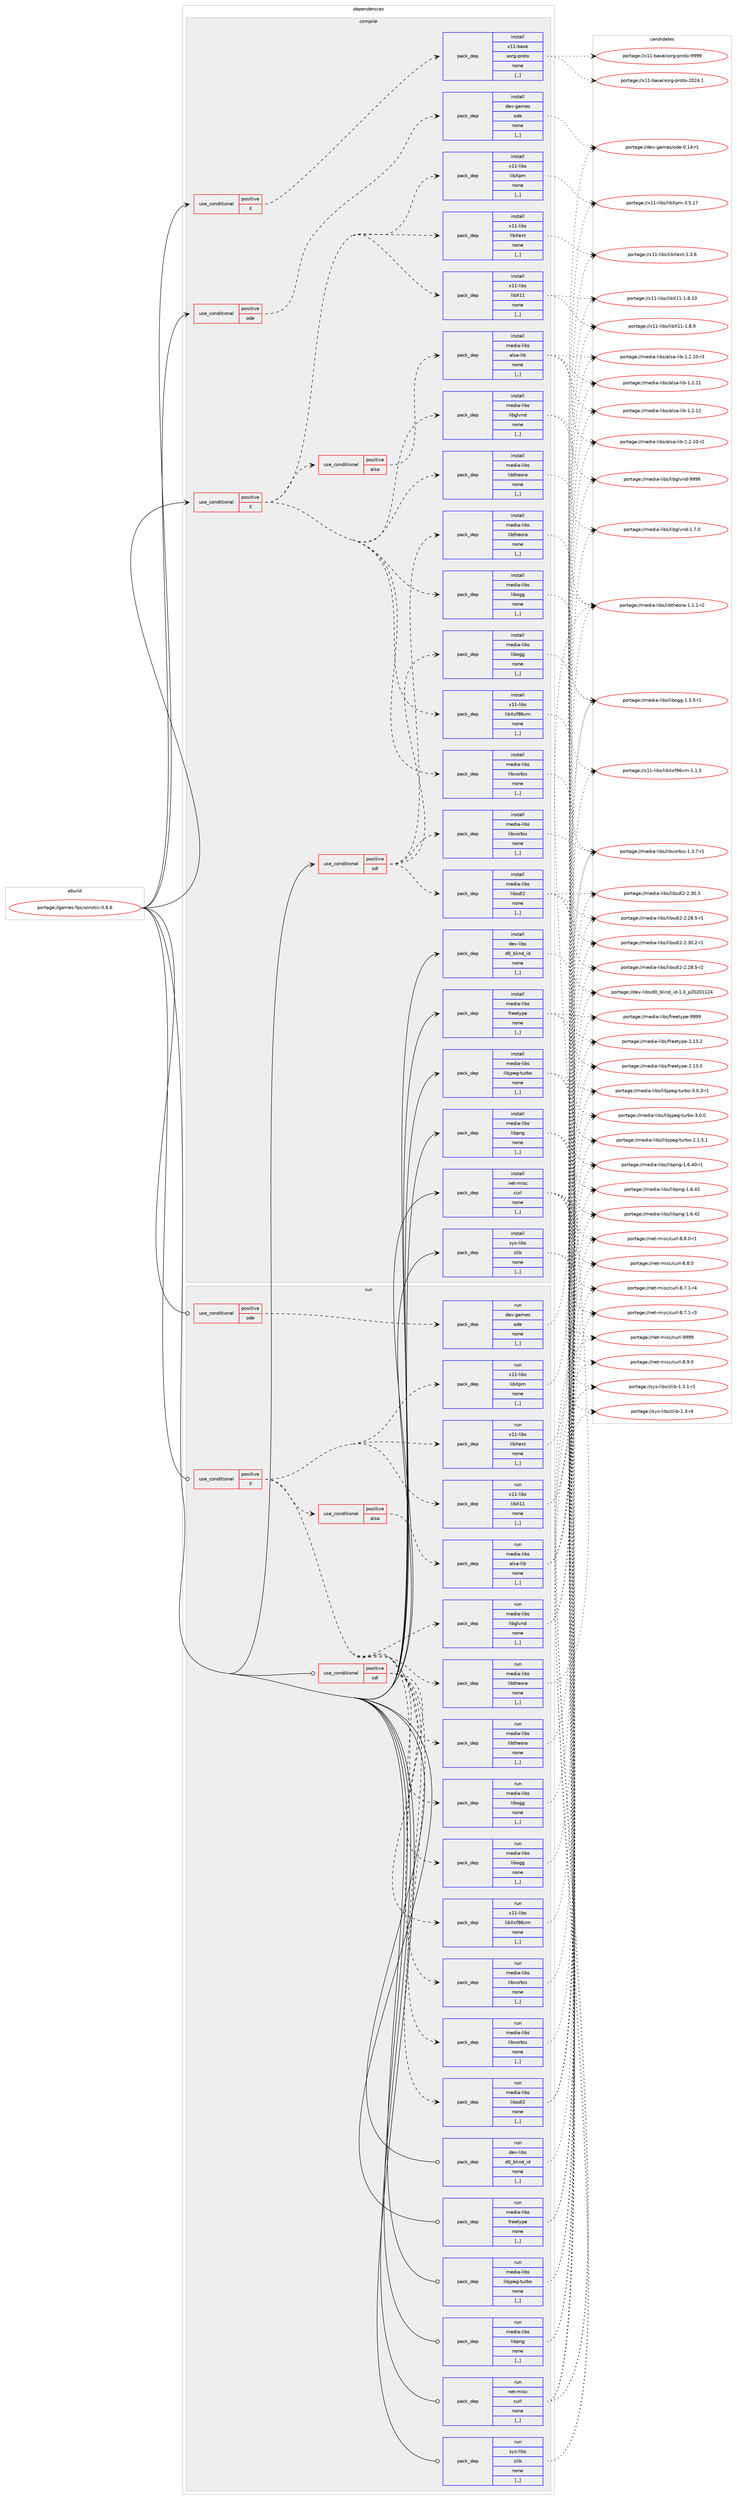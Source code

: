 digraph prolog {

# *************
# Graph options
# *************

newrank=true;
concentrate=true;
compound=true;
graph [rankdir=LR,fontname=Helvetica,fontsize=10,ranksep=1.5];#, ranksep=2.5, nodesep=0.2];
edge  [arrowhead=vee];
node  [fontname=Helvetica,fontsize=10];

# **********
# The ebuild
# **********

subgraph cluster_leftcol {
color=gray;
label=<<i>ebuild</i>>;
id [label="portage://games-fps/xonotic-0.8.6", color=red, width=4, href="../games-fps/xonotic-0.8.6.svg"];
}

# ****************
# The dependencies
# ****************

subgraph cluster_midcol {
color=gray;
label=<<i>dependencies</i>>;
subgraph cluster_compile {
fillcolor="#eeeeee";
style=filled;
label=<<i>compile</i>>;
subgraph cond64156 {
dependency230512 [label=<<TABLE BORDER="0" CELLBORDER="1" CELLSPACING="0" CELLPADDING="4"><TR><TD ROWSPAN="3" CELLPADDING="10">use_conditional</TD></TR><TR><TD>positive</TD></TR><TR><TD>X</TD></TR></TABLE>>, shape=none, color=red];
subgraph pack164851 {
dependency230513 [label=<<TABLE BORDER="0" CELLBORDER="1" CELLSPACING="0" CELLPADDING="4" WIDTH="220"><TR><TD ROWSPAN="6" CELLPADDING="30">pack_dep</TD></TR><TR><TD WIDTH="110">install</TD></TR><TR><TD>media-libs</TD></TR><TR><TD>libogg</TD></TR><TR><TD>none</TD></TR><TR><TD>[,,]</TD></TR></TABLE>>, shape=none, color=blue];
}
dependency230512:e -> dependency230513:w [weight=20,style="dashed",arrowhead="vee"];
subgraph pack164852 {
dependency230514 [label=<<TABLE BORDER="0" CELLBORDER="1" CELLSPACING="0" CELLPADDING="4" WIDTH="220"><TR><TD ROWSPAN="6" CELLPADDING="30">pack_dep</TD></TR><TR><TD WIDTH="110">install</TD></TR><TR><TD>media-libs</TD></TR><TR><TD>libtheora</TD></TR><TR><TD>none</TD></TR><TR><TD>[,,]</TD></TR></TABLE>>, shape=none, color=blue];
}
dependency230512:e -> dependency230514:w [weight=20,style="dashed",arrowhead="vee"];
subgraph pack164853 {
dependency230515 [label=<<TABLE BORDER="0" CELLBORDER="1" CELLSPACING="0" CELLPADDING="4" WIDTH="220"><TR><TD ROWSPAN="6" CELLPADDING="30">pack_dep</TD></TR><TR><TD WIDTH="110">install</TD></TR><TR><TD>media-libs</TD></TR><TR><TD>libvorbis</TD></TR><TR><TD>none</TD></TR><TR><TD>[,,]</TD></TR></TABLE>>, shape=none, color=blue];
}
dependency230512:e -> dependency230515:w [weight=20,style="dashed",arrowhead="vee"];
subgraph pack164854 {
dependency230516 [label=<<TABLE BORDER="0" CELLBORDER="1" CELLSPACING="0" CELLPADDING="4" WIDTH="220"><TR><TD ROWSPAN="6" CELLPADDING="30">pack_dep</TD></TR><TR><TD WIDTH="110">install</TD></TR><TR><TD>media-libs</TD></TR><TR><TD>libglvnd</TD></TR><TR><TD>none</TD></TR><TR><TD>[,,]</TD></TR></TABLE>>, shape=none, color=blue];
}
dependency230512:e -> dependency230516:w [weight=20,style="dashed",arrowhead="vee"];
subgraph pack164855 {
dependency230517 [label=<<TABLE BORDER="0" CELLBORDER="1" CELLSPACING="0" CELLPADDING="4" WIDTH="220"><TR><TD ROWSPAN="6" CELLPADDING="30">pack_dep</TD></TR><TR><TD WIDTH="110">install</TD></TR><TR><TD>x11-libs</TD></TR><TR><TD>libX11</TD></TR><TR><TD>none</TD></TR><TR><TD>[,,]</TD></TR></TABLE>>, shape=none, color=blue];
}
dependency230512:e -> dependency230517:w [weight=20,style="dashed",arrowhead="vee"];
subgraph pack164856 {
dependency230518 [label=<<TABLE BORDER="0" CELLBORDER="1" CELLSPACING="0" CELLPADDING="4" WIDTH="220"><TR><TD ROWSPAN="6" CELLPADDING="30">pack_dep</TD></TR><TR><TD WIDTH="110">install</TD></TR><TR><TD>x11-libs</TD></TR><TR><TD>libXext</TD></TR><TR><TD>none</TD></TR><TR><TD>[,,]</TD></TR></TABLE>>, shape=none, color=blue];
}
dependency230512:e -> dependency230518:w [weight=20,style="dashed",arrowhead="vee"];
subgraph pack164857 {
dependency230519 [label=<<TABLE BORDER="0" CELLBORDER="1" CELLSPACING="0" CELLPADDING="4" WIDTH="220"><TR><TD ROWSPAN="6" CELLPADDING="30">pack_dep</TD></TR><TR><TD WIDTH="110">install</TD></TR><TR><TD>x11-libs</TD></TR><TR><TD>libXpm</TD></TR><TR><TD>none</TD></TR><TR><TD>[,,]</TD></TR></TABLE>>, shape=none, color=blue];
}
dependency230512:e -> dependency230519:w [weight=20,style="dashed",arrowhead="vee"];
subgraph pack164858 {
dependency230520 [label=<<TABLE BORDER="0" CELLBORDER="1" CELLSPACING="0" CELLPADDING="4" WIDTH="220"><TR><TD ROWSPAN="6" CELLPADDING="30">pack_dep</TD></TR><TR><TD WIDTH="110">install</TD></TR><TR><TD>x11-libs</TD></TR><TR><TD>libXxf86vm</TD></TR><TR><TD>none</TD></TR><TR><TD>[,,]</TD></TR></TABLE>>, shape=none, color=blue];
}
dependency230512:e -> dependency230520:w [weight=20,style="dashed",arrowhead="vee"];
subgraph cond64157 {
dependency230521 [label=<<TABLE BORDER="0" CELLBORDER="1" CELLSPACING="0" CELLPADDING="4"><TR><TD ROWSPAN="3" CELLPADDING="10">use_conditional</TD></TR><TR><TD>positive</TD></TR><TR><TD>alsa</TD></TR></TABLE>>, shape=none, color=red];
subgraph pack164859 {
dependency230522 [label=<<TABLE BORDER="0" CELLBORDER="1" CELLSPACING="0" CELLPADDING="4" WIDTH="220"><TR><TD ROWSPAN="6" CELLPADDING="30">pack_dep</TD></TR><TR><TD WIDTH="110">install</TD></TR><TR><TD>media-libs</TD></TR><TR><TD>alsa-lib</TD></TR><TR><TD>none</TD></TR><TR><TD>[,,]</TD></TR></TABLE>>, shape=none, color=blue];
}
dependency230521:e -> dependency230522:w [weight=20,style="dashed",arrowhead="vee"];
}
dependency230512:e -> dependency230521:w [weight=20,style="dashed",arrowhead="vee"];
}
id:e -> dependency230512:w [weight=20,style="solid",arrowhead="vee"];
subgraph cond64158 {
dependency230523 [label=<<TABLE BORDER="0" CELLBORDER="1" CELLSPACING="0" CELLPADDING="4"><TR><TD ROWSPAN="3" CELLPADDING="10">use_conditional</TD></TR><TR><TD>positive</TD></TR><TR><TD>X</TD></TR></TABLE>>, shape=none, color=red];
subgraph pack164860 {
dependency230524 [label=<<TABLE BORDER="0" CELLBORDER="1" CELLSPACING="0" CELLPADDING="4" WIDTH="220"><TR><TD ROWSPAN="6" CELLPADDING="30">pack_dep</TD></TR><TR><TD WIDTH="110">install</TD></TR><TR><TD>x11-base</TD></TR><TR><TD>xorg-proto</TD></TR><TR><TD>none</TD></TR><TR><TD>[,,]</TD></TR></TABLE>>, shape=none, color=blue];
}
dependency230523:e -> dependency230524:w [weight=20,style="dashed",arrowhead="vee"];
}
id:e -> dependency230523:w [weight=20,style="solid",arrowhead="vee"];
subgraph cond64159 {
dependency230525 [label=<<TABLE BORDER="0" CELLBORDER="1" CELLSPACING="0" CELLPADDING="4"><TR><TD ROWSPAN="3" CELLPADDING="10">use_conditional</TD></TR><TR><TD>positive</TD></TR><TR><TD>ode</TD></TR></TABLE>>, shape=none, color=red];
subgraph pack164861 {
dependency230526 [label=<<TABLE BORDER="0" CELLBORDER="1" CELLSPACING="0" CELLPADDING="4" WIDTH="220"><TR><TD ROWSPAN="6" CELLPADDING="30">pack_dep</TD></TR><TR><TD WIDTH="110">install</TD></TR><TR><TD>dev-games</TD></TR><TR><TD>ode</TD></TR><TR><TD>none</TD></TR><TR><TD>[,,]</TD></TR></TABLE>>, shape=none, color=blue];
}
dependency230525:e -> dependency230526:w [weight=20,style="dashed",arrowhead="vee"];
}
id:e -> dependency230525:w [weight=20,style="solid",arrowhead="vee"];
subgraph cond64160 {
dependency230527 [label=<<TABLE BORDER="0" CELLBORDER="1" CELLSPACING="0" CELLPADDING="4"><TR><TD ROWSPAN="3" CELLPADDING="10">use_conditional</TD></TR><TR><TD>positive</TD></TR><TR><TD>sdl</TD></TR></TABLE>>, shape=none, color=red];
subgraph pack164862 {
dependency230528 [label=<<TABLE BORDER="0" CELLBORDER="1" CELLSPACING="0" CELLPADDING="4" WIDTH="220"><TR><TD ROWSPAN="6" CELLPADDING="30">pack_dep</TD></TR><TR><TD WIDTH="110">install</TD></TR><TR><TD>media-libs</TD></TR><TR><TD>libogg</TD></TR><TR><TD>none</TD></TR><TR><TD>[,,]</TD></TR></TABLE>>, shape=none, color=blue];
}
dependency230527:e -> dependency230528:w [weight=20,style="dashed",arrowhead="vee"];
subgraph pack164863 {
dependency230529 [label=<<TABLE BORDER="0" CELLBORDER="1" CELLSPACING="0" CELLPADDING="4" WIDTH="220"><TR><TD ROWSPAN="6" CELLPADDING="30">pack_dep</TD></TR><TR><TD WIDTH="110">install</TD></TR><TR><TD>media-libs</TD></TR><TR><TD>libtheora</TD></TR><TR><TD>none</TD></TR><TR><TD>[,,]</TD></TR></TABLE>>, shape=none, color=blue];
}
dependency230527:e -> dependency230529:w [weight=20,style="dashed",arrowhead="vee"];
subgraph pack164864 {
dependency230530 [label=<<TABLE BORDER="0" CELLBORDER="1" CELLSPACING="0" CELLPADDING="4" WIDTH="220"><TR><TD ROWSPAN="6" CELLPADDING="30">pack_dep</TD></TR><TR><TD WIDTH="110">install</TD></TR><TR><TD>media-libs</TD></TR><TR><TD>libvorbis</TD></TR><TR><TD>none</TD></TR><TR><TD>[,,]</TD></TR></TABLE>>, shape=none, color=blue];
}
dependency230527:e -> dependency230530:w [weight=20,style="dashed",arrowhead="vee"];
subgraph pack164865 {
dependency230531 [label=<<TABLE BORDER="0" CELLBORDER="1" CELLSPACING="0" CELLPADDING="4" WIDTH="220"><TR><TD ROWSPAN="6" CELLPADDING="30">pack_dep</TD></TR><TR><TD WIDTH="110">install</TD></TR><TR><TD>media-libs</TD></TR><TR><TD>libsdl2</TD></TR><TR><TD>none</TD></TR><TR><TD>[,,]</TD></TR></TABLE>>, shape=none, color=blue];
}
dependency230527:e -> dependency230531:w [weight=20,style="dashed",arrowhead="vee"];
}
id:e -> dependency230527:w [weight=20,style="solid",arrowhead="vee"];
subgraph pack164866 {
dependency230532 [label=<<TABLE BORDER="0" CELLBORDER="1" CELLSPACING="0" CELLPADDING="4" WIDTH="220"><TR><TD ROWSPAN="6" CELLPADDING="30">pack_dep</TD></TR><TR><TD WIDTH="110">install</TD></TR><TR><TD>dev-libs</TD></TR><TR><TD>d0_blind_id</TD></TR><TR><TD>none</TD></TR><TR><TD>[,,]</TD></TR></TABLE>>, shape=none, color=blue];
}
id:e -> dependency230532:w [weight=20,style="solid",arrowhead="vee"];
subgraph pack164867 {
dependency230533 [label=<<TABLE BORDER="0" CELLBORDER="1" CELLSPACING="0" CELLPADDING="4" WIDTH="220"><TR><TD ROWSPAN="6" CELLPADDING="30">pack_dep</TD></TR><TR><TD WIDTH="110">install</TD></TR><TR><TD>media-libs</TD></TR><TR><TD>freetype</TD></TR><TR><TD>none</TD></TR><TR><TD>[,,]</TD></TR></TABLE>>, shape=none, color=blue];
}
id:e -> dependency230533:w [weight=20,style="solid",arrowhead="vee"];
subgraph pack164868 {
dependency230534 [label=<<TABLE BORDER="0" CELLBORDER="1" CELLSPACING="0" CELLPADDING="4" WIDTH="220"><TR><TD ROWSPAN="6" CELLPADDING="30">pack_dep</TD></TR><TR><TD WIDTH="110">install</TD></TR><TR><TD>media-libs</TD></TR><TR><TD>libjpeg-turbo</TD></TR><TR><TD>none</TD></TR><TR><TD>[,,]</TD></TR></TABLE>>, shape=none, color=blue];
}
id:e -> dependency230534:w [weight=20,style="solid",arrowhead="vee"];
subgraph pack164869 {
dependency230535 [label=<<TABLE BORDER="0" CELLBORDER="1" CELLSPACING="0" CELLPADDING="4" WIDTH="220"><TR><TD ROWSPAN="6" CELLPADDING="30">pack_dep</TD></TR><TR><TD WIDTH="110">install</TD></TR><TR><TD>media-libs</TD></TR><TR><TD>libpng</TD></TR><TR><TD>none</TD></TR><TR><TD>[,,]</TD></TR></TABLE>>, shape=none, color=blue];
}
id:e -> dependency230535:w [weight=20,style="solid",arrowhead="vee"];
subgraph pack164870 {
dependency230536 [label=<<TABLE BORDER="0" CELLBORDER="1" CELLSPACING="0" CELLPADDING="4" WIDTH="220"><TR><TD ROWSPAN="6" CELLPADDING="30">pack_dep</TD></TR><TR><TD WIDTH="110">install</TD></TR><TR><TD>net-misc</TD></TR><TR><TD>curl</TD></TR><TR><TD>none</TD></TR><TR><TD>[,,]</TD></TR></TABLE>>, shape=none, color=blue];
}
id:e -> dependency230536:w [weight=20,style="solid",arrowhead="vee"];
subgraph pack164871 {
dependency230537 [label=<<TABLE BORDER="0" CELLBORDER="1" CELLSPACING="0" CELLPADDING="4" WIDTH="220"><TR><TD ROWSPAN="6" CELLPADDING="30">pack_dep</TD></TR><TR><TD WIDTH="110">install</TD></TR><TR><TD>sys-libs</TD></TR><TR><TD>zlib</TD></TR><TR><TD>none</TD></TR><TR><TD>[,,]</TD></TR></TABLE>>, shape=none, color=blue];
}
id:e -> dependency230537:w [weight=20,style="solid",arrowhead="vee"];
}
subgraph cluster_compileandrun {
fillcolor="#eeeeee";
style=filled;
label=<<i>compile and run</i>>;
}
subgraph cluster_run {
fillcolor="#eeeeee";
style=filled;
label=<<i>run</i>>;
subgraph cond64161 {
dependency230538 [label=<<TABLE BORDER="0" CELLBORDER="1" CELLSPACING="0" CELLPADDING="4"><TR><TD ROWSPAN="3" CELLPADDING="10">use_conditional</TD></TR><TR><TD>positive</TD></TR><TR><TD>X</TD></TR></TABLE>>, shape=none, color=red];
subgraph pack164872 {
dependency230539 [label=<<TABLE BORDER="0" CELLBORDER="1" CELLSPACING="0" CELLPADDING="4" WIDTH="220"><TR><TD ROWSPAN="6" CELLPADDING="30">pack_dep</TD></TR><TR><TD WIDTH="110">run</TD></TR><TR><TD>media-libs</TD></TR><TR><TD>libogg</TD></TR><TR><TD>none</TD></TR><TR><TD>[,,]</TD></TR></TABLE>>, shape=none, color=blue];
}
dependency230538:e -> dependency230539:w [weight=20,style="dashed",arrowhead="vee"];
subgraph pack164873 {
dependency230540 [label=<<TABLE BORDER="0" CELLBORDER="1" CELLSPACING="0" CELLPADDING="4" WIDTH="220"><TR><TD ROWSPAN="6" CELLPADDING="30">pack_dep</TD></TR><TR><TD WIDTH="110">run</TD></TR><TR><TD>media-libs</TD></TR><TR><TD>libtheora</TD></TR><TR><TD>none</TD></TR><TR><TD>[,,]</TD></TR></TABLE>>, shape=none, color=blue];
}
dependency230538:e -> dependency230540:w [weight=20,style="dashed",arrowhead="vee"];
subgraph pack164874 {
dependency230541 [label=<<TABLE BORDER="0" CELLBORDER="1" CELLSPACING="0" CELLPADDING="4" WIDTH="220"><TR><TD ROWSPAN="6" CELLPADDING="30">pack_dep</TD></TR><TR><TD WIDTH="110">run</TD></TR><TR><TD>media-libs</TD></TR><TR><TD>libvorbis</TD></TR><TR><TD>none</TD></TR><TR><TD>[,,]</TD></TR></TABLE>>, shape=none, color=blue];
}
dependency230538:e -> dependency230541:w [weight=20,style="dashed",arrowhead="vee"];
subgraph pack164875 {
dependency230542 [label=<<TABLE BORDER="0" CELLBORDER="1" CELLSPACING="0" CELLPADDING="4" WIDTH="220"><TR><TD ROWSPAN="6" CELLPADDING="30">pack_dep</TD></TR><TR><TD WIDTH="110">run</TD></TR><TR><TD>media-libs</TD></TR><TR><TD>libglvnd</TD></TR><TR><TD>none</TD></TR><TR><TD>[,,]</TD></TR></TABLE>>, shape=none, color=blue];
}
dependency230538:e -> dependency230542:w [weight=20,style="dashed",arrowhead="vee"];
subgraph pack164876 {
dependency230543 [label=<<TABLE BORDER="0" CELLBORDER="1" CELLSPACING="0" CELLPADDING="4" WIDTH="220"><TR><TD ROWSPAN="6" CELLPADDING="30">pack_dep</TD></TR><TR><TD WIDTH="110">run</TD></TR><TR><TD>x11-libs</TD></TR><TR><TD>libX11</TD></TR><TR><TD>none</TD></TR><TR><TD>[,,]</TD></TR></TABLE>>, shape=none, color=blue];
}
dependency230538:e -> dependency230543:w [weight=20,style="dashed",arrowhead="vee"];
subgraph pack164877 {
dependency230544 [label=<<TABLE BORDER="0" CELLBORDER="1" CELLSPACING="0" CELLPADDING="4" WIDTH="220"><TR><TD ROWSPAN="6" CELLPADDING="30">pack_dep</TD></TR><TR><TD WIDTH="110">run</TD></TR><TR><TD>x11-libs</TD></TR><TR><TD>libXext</TD></TR><TR><TD>none</TD></TR><TR><TD>[,,]</TD></TR></TABLE>>, shape=none, color=blue];
}
dependency230538:e -> dependency230544:w [weight=20,style="dashed",arrowhead="vee"];
subgraph pack164878 {
dependency230545 [label=<<TABLE BORDER="0" CELLBORDER="1" CELLSPACING="0" CELLPADDING="4" WIDTH="220"><TR><TD ROWSPAN="6" CELLPADDING="30">pack_dep</TD></TR><TR><TD WIDTH="110">run</TD></TR><TR><TD>x11-libs</TD></TR><TR><TD>libXpm</TD></TR><TR><TD>none</TD></TR><TR><TD>[,,]</TD></TR></TABLE>>, shape=none, color=blue];
}
dependency230538:e -> dependency230545:w [weight=20,style="dashed",arrowhead="vee"];
subgraph pack164879 {
dependency230546 [label=<<TABLE BORDER="0" CELLBORDER="1" CELLSPACING="0" CELLPADDING="4" WIDTH="220"><TR><TD ROWSPAN="6" CELLPADDING="30">pack_dep</TD></TR><TR><TD WIDTH="110">run</TD></TR><TR><TD>x11-libs</TD></TR><TR><TD>libXxf86vm</TD></TR><TR><TD>none</TD></TR><TR><TD>[,,]</TD></TR></TABLE>>, shape=none, color=blue];
}
dependency230538:e -> dependency230546:w [weight=20,style="dashed",arrowhead="vee"];
subgraph cond64162 {
dependency230547 [label=<<TABLE BORDER="0" CELLBORDER="1" CELLSPACING="0" CELLPADDING="4"><TR><TD ROWSPAN="3" CELLPADDING="10">use_conditional</TD></TR><TR><TD>positive</TD></TR><TR><TD>alsa</TD></TR></TABLE>>, shape=none, color=red];
subgraph pack164880 {
dependency230548 [label=<<TABLE BORDER="0" CELLBORDER="1" CELLSPACING="0" CELLPADDING="4" WIDTH="220"><TR><TD ROWSPAN="6" CELLPADDING="30">pack_dep</TD></TR><TR><TD WIDTH="110">run</TD></TR><TR><TD>media-libs</TD></TR><TR><TD>alsa-lib</TD></TR><TR><TD>none</TD></TR><TR><TD>[,,]</TD></TR></TABLE>>, shape=none, color=blue];
}
dependency230547:e -> dependency230548:w [weight=20,style="dashed",arrowhead="vee"];
}
dependency230538:e -> dependency230547:w [weight=20,style="dashed",arrowhead="vee"];
}
id:e -> dependency230538:w [weight=20,style="solid",arrowhead="odot"];
subgraph cond64163 {
dependency230549 [label=<<TABLE BORDER="0" CELLBORDER="1" CELLSPACING="0" CELLPADDING="4"><TR><TD ROWSPAN="3" CELLPADDING="10">use_conditional</TD></TR><TR><TD>positive</TD></TR><TR><TD>ode</TD></TR></TABLE>>, shape=none, color=red];
subgraph pack164881 {
dependency230550 [label=<<TABLE BORDER="0" CELLBORDER="1" CELLSPACING="0" CELLPADDING="4" WIDTH="220"><TR><TD ROWSPAN="6" CELLPADDING="30">pack_dep</TD></TR><TR><TD WIDTH="110">run</TD></TR><TR><TD>dev-games</TD></TR><TR><TD>ode</TD></TR><TR><TD>none</TD></TR><TR><TD>[,,]</TD></TR></TABLE>>, shape=none, color=blue];
}
dependency230549:e -> dependency230550:w [weight=20,style="dashed",arrowhead="vee"];
}
id:e -> dependency230549:w [weight=20,style="solid",arrowhead="odot"];
subgraph cond64164 {
dependency230551 [label=<<TABLE BORDER="0" CELLBORDER="1" CELLSPACING="0" CELLPADDING="4"><TR><TD ROWSPAN="3" CELLPADDING="10">use_conditional</TD></TR><TR><TD>positive</TD></TR><TR><TD>sdl</TD></TR></TABLE>>, shape=none, color=red];
subgraph pack164882 {
dependency230552 [label=<<TABLE BORDER="0" CELLBORDER="1" CELLSPACING="0" CELLPADDING="4" WIDTH="220"><TR><TD ROWSPAN="6" CELLPADDING="30">pack_dep</TD></TR><TR><TD WIDTH="110">run</TD></TR><TR><TD>media-libs</TD></TR><TR><TD>libogg</TD></TR><TR><TD>none</TD></TR><TR><TD>[,,]</TD></TR></TABLE>>, shape=none, color=blue];
}
dependency230551:e -> dependency230552:w [weight=20,style="dashed",arrowhead="vee"];
subgraph pack164883 {
dependency230553 [label=<<TABLE BORDER="0" CELLBORDER="1" CELLSPACING="0" CELLPADDING="4" WIDTH="220"><TR><TD ROWSPAN="6" CELLPADDING="30">pack_dep</TD></TR><TR><TD WIDTH="110">run</TD></TR><TR><TD>media-libs</TD></TR><TR><TD>libtheora</TD></TR><TR><TD>none</TD></TR><TR><TD>[,,]</TD></TR></TABLE>>, shape=none, color=blue];
}
dependency230551:e -> dependency230553:w [weight=20,style="dashed",arrowhead="vee"];
subgraph pack164884 {
dependency230554 [label=<<TABLE BORDER="0" CELLBORDER="1" CELLSPACING="0" CELLPADDING="4" WIDTH="220"><TR><TD ROWSPAN="6" CELLPADDING="30">pack_dep</TD></TR><TR><TD WIDTH="110">run</TD></TR><TR><TD>media-libs</TD></TR><TR><TD>libvorbis</TD></TR><TR><TD>none</TD></TR><TR><TD>[,,]</TD></TR></TABLE>>, shape=none, color=blue];
}
dependency230551:e -> dependency230554:w [weight=20,style="dashed",arrowhead="vee"];
subgraph pack164885 {
dependency230555 [label=<<TABLE BORDER="0" CELLBORDER="1" CELLSPACING="0" CELLPADDING="4" WIDTH="220"><TR><TD ROWSPAN="6" CELLPADDING="30">pack_dep</TD></TR><TR><TD WIDTH="110">run</TD></TR><TR><TD>media-libs</TD></TR><TR><TD>libsdl2</TD></TR><TR><TD>none</TD></TR><TR><TD>[,,]</TD></TR></TABLE>>, shape=none, color=blue];
}
dependency230551:e -> dependency230555:w [weight=20,style="dashed",arrowhead="vee"];
}
id:e -> dependency230551:w [weight=20,style="solid",arrowhead="odot"];
subgraph pack164886 {
dependency230556 [label=<<TABLE BORDER="0" CELLBORDER="1" CELLSPACING="0" CELLPADDING="4" WIDTH="220"><TR><TD ROWSPAN="6" CELLPADDING="30">pack_dep</TD></TR><TR><TD WIDTH="110">run</TD></TR><TR><TD>dev-libs</TD></TR><TR><TD>d0_blind_id</TD></TR><TR><TD>none</TD></TR><TR><TD>[,,]</TD></TR></TABLE>>, shape=none, color=blue];
}
id:e -> dependency230556:w [weight=20,style="solid",arrowhead="odot"];
subgraph pack164887 {
dependency230557 [label=<<TABLE BORDER="0" CELLBORDER="1" CELLSPACING="0" CELLPADDING="4" WIDTH="220"><TR><TD ROWSPAN="6" CELLPADDING="30">pack_dep</TD></TR><TR><TD WIDTH="110">run</TD></TR><TR><TD>media-libs</TD></TR><TR><TD>freetype</TD></TR><TR><TD>none</TD></TR><TR><TD>[,,]</TD></TR></TABLE>>, shape=none, color=blue];
}
id:e -> dependency230557:w [weight=20,style="solid",arrowhead="odot"];
subgraph pack164888 {
dependency230558 [label=<<TABLE BORDER="0" CELLBORDER="1" CELLSPACING="0" CELLPADDING="4" WIDTH="220"><TR><TD ROWSPAN="6" CELLPADDING="30">pack_dep</TD></TR><TR><TD WIDTH="110">run</TD></TR><TR><TD>media-libs</TD></TR><TR><TD>libjpeg-turbo</TD></TR><TR><TD>none</TD></TR><TR><TD>[,,]</TD></TR></TABLE>>, shape=none, color=blue];
}
id:e -> dependency230558:w [weight=20,style="solid",arrowhead="odot"];
subgraph pack164889 {
dependency230559 [label=<<TABLE BORDER="0" CELLBORDER="1" CELLSPACING="0" CELLPADDING="4" WIDTH="220"><TR><TD ROWSPAN="6" CELLPADDING="30">pack_dep</TD></TR><TR><TD WIDTH="110">run</TD></TR><TR><TD>media-libs</TD></TR><TR><TD>libpng</TD></TR><TR><TD>none</TD></TR><TR><TD>[,,]</TD></TR></TABLE>>, shape=none, color=blue];
}
id:e -> dependency230559:w [weight=20,style="solid",arrowhead="odot"];
subgraph pack164890 {
dependency230560 [label=<<TABLE BORDER="0" CELLBORDER="1" CELLSPACING="0" CELLPADDING="4" WIDTH="220"><TR><TD ROWSPAN="6" CELLPADDING="30">pack_dep</TD></TR><TR><TD WIDTH="110">run</TD></TR><TR><TD>net-misc</TD></TR><TR><TD>curl</TD></TR><TR><TD>none</TD></TR><TR><TD>[,,]</TD></TR></TABLE>>, shape=none, color=blue];
}
id:e -> dependency230560:w [weight=20,style="solid",arrowhead="odot"];
subgraph pack164891 {
dependency230561 [label=<<TABLE BORDER="0" CELLBORDER="1" CELLSPACING="0" CELLPADDING="4" WIDTH="220"><TR><TD ROWSPAN="6" CELLPADDING="30">pack_dep</TD></TR><TR><TD WIDTH="110">run</TD></TR><TR><TD>sys-libs</TD></TR><TR><TD>zlib</TD></TR><TR><TD>none</TD></TR><TR><TD>[,,]</TD></TR></TABLE>>, shape=none, color=blue];
}
id:e -> dependency230561:w [weight=20,style="solid",arrowhead="odot"];
}
}

# **************
# The candidates
# **************

subgraph cluster_choices {
rank=same;
color=gray;
label=<<i>candidates</i>>;

subgraph choice164851 {
color=black;
nodesep=1;
choice10910110010597451081059811547108105981111031034549465146534511449 [label="portage://media-libs/libogg-1.3.5-r1", color=red, width=4,href="../media-libs/libogg-1.3.5-r1.svg"];
dependency230513:e -> choice10910110010597451081059811547108105981111031034549465146534511449:w [style=dotted,weight="100"];
}
subgraph choice164852 {
color=black;
nodesep=1;
choice1091011001059745108105981154710810598116104101111114974549464946494511450 [label="portage://media-libs/libtheora-1.1.1-r2", color=red, width=4,href="../media-libs/libtheora-1.1.1-r2.svg"];
dependency230514:e -> choice1091011001059745108105981154710810598116104101111114974549464946494511450:w [style=dotted,weight="100"];
}
subgraph choice164853 {
color=black;
nodesep=1;
choice1091011001059745108105981154710810598118111114981051154549465146554511449 [label="portage://media-libs/libvorbis-1.3.7-r1", color=red, width=4,href="../media-libs/libvorbis-1.3.7-r1.svg"];
dependency230515:e -> choice1091011001059745108105981154710810598118111114981051154549465146554511449:w [style=dotted,weight="100"];
}
subgraph choice164854 {
color=black;
nodesep=1;
choice10910110010597451081059811547108105981031081181101004557575757 [label="portage://media-libs/libglvnd-9999", color=red, width=4,href="../media-libs/libglvnd-9999.svg"];
choice1091011001059745108105981154710810598103108118110100454946554648 [label="portage://media-libs/libglvnd-1.7.0", color=red, width=4,href="../media-libs/libglvnd-1.7.0.svg"];
dependency230516:e -> choice10910110010597451081059811547108105981031081181101004557575757:w [style=dotted,weight="100"];
dependency230516:e -> choice1091011001059745108105981154710810598103108118110100454946554648:w [style=dotted,weight="100"];
}
subgraph choice164855 {
color=black;
nodesep=1;
choice12049494510810598115471081059888494945494656464948 [label="portage://x11-libs/libX11-1.8.10", color=red, width=4,href="../x11-libs/libX11-1.8.10.svg"];
choice120494945108105981154710810598884949454946564657 [label="portage://x11-libs/libX11-1.8.9", color=red, width=4,href="../x11-libs/libX11-1.8.9.svg"];
dependency230517:e -> choice12049494510810598115471081059888494945494656464948:w [style=dotted,weight="100"];
dependency230517:e -> choice120494945108105981154710810598884949454946564657:w [style=dotted,weight="100"];
}
subgraph choice164856 {
color=black;
nodesep=1;
choice12049494510810598115471081059888101120116454946514654 [label="portage://x11-libs/libXext-1.3.6", color=red, width=4,href="../x11-libs/libXext-1.3.6.svg"];
dependency230518:e -> choice12049494510810598115471081059888101120116454946514654:w [style=dotted,weight="100"];
}
subgraph choice164857 {
color=black;
nodesep=1;
choice1204949451081059811547108105988811210945514653464955 [label="portage://x11-libs/libXpm-3.5.17", color=red, width=4,href="../x11-libs/libXpm-3.5.17.svg"];
dependency230519:e -> choice1204949451081059811547108105988811210945514653464955:w [style=dotted,weight="100"];
}
subgraph choice164858 {
color=black;
nodesep=1;
choice120494945108105981154710810598881201025654118109454946494653 [label="portage://x11-libs/libXxf86vm-1.1.5", color=red, width=4,href="../x11-libs/libXxf86vm-1.1.5.svg"];
dependency230520:e -> choice120494945108105981154710810598881201025654118109454946494653:w [style=dotted,weight="100"];
}
subgraph choice164859 {
color=black;
nodesep=1;
choice109101100105974510810598115479710811597451081059845494650464950 [label="portage://media-libs/alsa-lib-1.2.12", color=red, width=4,href="../media-libs/alsa-lib-1.2.12.svg"];
choice109101100105974510810598115479710811597451081059845494650464949 [label="portage://media-libs/alsa-lib-1.2.11", color=red, width=4,href="../media-libs/alsa-lib-1.2.11.svg"];
choice1091011001059745108105981154797108115974510810598454946504649484511451 [label="portage://media-libs/alsa-lib-1.2.10-r3", color=red, width=4,href="../media-libs/alsa-lib-1.2.10-r3.svg"];
choice1091011001059745108105981154797108115974510810598454946504649484511450 [label="portage://media-libs/alsa-lib-1.2.10-r2", color=red, width=4,href="../media-libs/alsa-lib-1.2.10-r2.svg"];
dependency230522:e -> choice109101100105974510810598115479710811597451081059845494650464950:w [style=dotted,weight="100"];
dependency230522:e -> choice109101100105974510810598115479710811597451081059845494650464949:w [style=dotted,weight="100"];
dependency230522:e -> choice1091011001059745108105981154797108115974510810598454946504649484511451:w [style=dotted,weight="100"];
dependency230522:e -> choice1091011001059745108105981154797108115974510810598454946504649484511450:w [style=dotted,weight="100"];
}
subgraph choice164860 {
color=black;
nodesep=1;
choice120494945989711510147120111114103451121141111161114557575757 [label="portage://x11-base/xorg-proto-9999", color=red, width=4,href="../x11-base/xorg-proto-9999.svg"];
choice1204949459897115101471201111141034511211411111611145504850524649 [label="portage://x11-base/xorg-proto-2024.1", color=red, width=4,href="../x11-base/xorg-proto-2024.1.svg"];
dependency230524:e -> choice120494945989711510147120111114103451121141111161114557575757:w [style=dotted,weight="100"];
dependency230524:e -> choice1204949459897115101471201111141034511211411111611145504850524649:w [style=dotted,weight="100"];
}
subgraph choice164861 {
color=black;
nodesep=1;
choice10010111845103971091011154711110010145484649524511449 [label="portage://dev-games/ode-0.14-r1", color=red, width=4,href="../dev-games/ode-0.14-r1.svg"];
dependency230526:e -> choice10010111845103971091011154711110010145484649524511449:w [style=dotted,weight="100"];
}
subgraph choice164862 {
color=black;
nodesep=1;
choice10910110010597451081059811547108105981111031034549465146534511449 [label="portage://media-libs/libogg-1.3.5-r1", color=red, width=4,href="../media-libs/libogg-1.3.5-r1.svg"];
dependency230528:e -> choice10910110010597451081059811547108105981111031034549465146534511449:w [style=dotted,weight="100"];
}
subgraph choice164863 {
color=black;
nodesep=1;
choice1091011001059745108105981154710810598116104101111114974549464946494511450 [label="portage://media-libs/libtheora-1.1.1-r2", color=red, width=4,href="../media-libs/libtheora-1.1.1-r2.svg"];
dependency230529:e -> choice1091011001059745108105981154710810598116104101111114974549464946494511450:w [style=dotted,weight="100"];
}
subgraph choice164864 {
color=black;
nodesep=1;
choice1091011001059745108105981154710810598118111114981051154549465146554511449 [label="portage://media-libs/libvorbis-1.3.7-r1", color=red, width=4,href="../media-libs/libvorbis-1.3.7-r1.svg"];
dependency230530:e -> choice1091011001059745108105981154710810598118111114981051154549465146554511449:w [style=dotted,weight="100"];
}
subgraph choice164865 {
color=black;
nodesep=1;
choice10910110010597451081059811547108105981151001085045504651484651 [label="portage://media-libs/libsdl2-2.30.3", color=red, width=4,href="../media-libs/libsdl2-2.30.3.svg"];
choice109101100105974510810598115471081059811510010850455046514846504511449 [label="portage://media-libs/libsdl2-2.30.2-r1", color=red, width=4,href="../media-libs/libsdl2-2.30.2-r1.svg"];
choice109101100105974510810598115471081059811510010850455046505646534511450 [label="portage://media-libs/libsdl2-2.28.5-r2", color=red, width=4,href="../media-libs/libsdl2-2.28.5-r2.svg"];
choice109101100105974510810598115471081059811510010850455046505646534511449 [label="portage://media-libs/libsdl2-2.28.5-r1", color=red, width=4,href="../media-libs/libsdl2-2.28.5-r1.svg"];
dependency230531:e -> choice10910110010597451081059811547108105981151001085045504651484651:w [style=dotted,weight="100"];
dependency230531:e -> choice109101100105974510810598115471081059811510010850455046514846504511449:w [style=dotted,weight="100"];
dependency230531:e -> choice109101100105974510810598115471081059811510010850455046505646534511450:w [style=dotted,weight="100"];
dependency230531:e -> choice109101100105974510810598115471081059811510010850455046505646534511449:w [style=dotted,weight="100"];
}
subgraph choice164866 {
color=black;
nodesep=1;
choice1001011184510810598115471004895981081051101009510510045494648951125048504849495052 [label="portage://dev-libs/d0_blind_id-1.0_p20201124", color=red, width=4,href="../dev-libs/d0_blind_id-1.0_p20201124.svg"];
dependency230532:e -> choice1001011184510810598115471004895981081051101009510510045494648951125048504849495052:w [style=dotted,weight="100"];
}
subgraph choice164867 {
color=black;
nodesep=1;
choice109101100105974510810598115471021141011011161211121014557575757 [label="portage://media-libs/freetype-9999", color=red, width=4,href="../media-libs/freetype-9999.svg"];
choice1091011001059745108105981154710211410110111612111210145504649514650 [label="portage://media-libs/freetype-2.13.2", color=red, width=4,href="../media-libs/freetype-2.13.2.svg"];
choice1091011001059745108105981154710211410110111612111210145504649514648 [label="portage://media-libs/freetype-2.13.0", color=red, width=4,href="../media-libs/freetype-2.13.0.svg"];
dependency230533:e -> choice109101100105974510810598115471021141011011161211121014557575757:w [style=dotted,weight="100"];
dependency230533:e -> choice1091011001059745108105981154710211410110111612111210145504649514650:w [style=dotted,weight="100"];
dependency230533:e -> choice1091011001059745108105981154710211410110111612111210145504649514648:w [style=dotted,weight="100"];
}
subgraph choice164868 {
color=black;
nodesep=1;
choice109101100105974510810598115471081059810611210110345116117114981114551464846514511449 [label="portage://media-libs/libjpeg-turbo-3.0.3-r1", color=red, width=4,href="../media-libs/libjpeg-turbo-3.0.3-r1.svg"];
choice10910110010597451081059811547108105981061121011034511611711498111455146484648 [label="portage://media-libs/libjpeg-turbo-3.0.0", color=red, width=4,href="../media-libs/libjpeg-turbo-3.0.0.svg"];
choice109101100105974510810598115471081059810611210110345116117114981114550464946534649 [label="portage://media-libs/libjpeg-turbo-2.1.5.1", color=red, width=4,href="../media-libs/libjpeg-turbo-2.1.5.1.svg"];
dependency230534:e -> choice109101100105974510810598115471081059810611210110345116117114981114551464846514511449:w [style=dotted,weight="100"];
dependency230534:e -> choice10910110010597451081059811547108105981061121011034511611711498111455146484648:w [style=dotted,weight="100"];
dependency230534:e -> choice109101100105974510810598115471081059810611210110345116117114981114550464946534649:w [style=dotted,weight="100"];
}
subgraph choice164869 {
color=black;
nodesep=1;
choice109101100105974510810598115471081059811211010345494654465251 [label="portage://media-libs/libpng-1.6.43", color=red, width=4,href="../media-libs/libpng-1.6.43.svg"];
choice109101100105974510810598115471081059811211010345494654465250 [label="portage://media-libs/libpng-1.6.42", color=red, width=4,href="../media-libs/libpng-1.6.42.svg"];
choice1091011001059745108105981154710810598112110103454946544652484511449 [label="portage://media-libs/libpng-1.6.40-r1", color=red, width=4,href="../media-libs/libpng-1.6.40-r1.svg"];
dependency230535:e -> choice109101100105974510810598115471081059811211010345494654465251:w [style=dotted,weight="100"];
dependency230535:e -> choice109101100105974510810598115471081059811211010345494654465250:w [style=dotted,weight="100"];
dependency230535:e -> choice1091011001059745108105981154710810598112110103454946544652484511449:w [style=dotted,weight="100"];
}
subgraph choice164870 {
color=black;
nodesep=1;
choice110101116451091051159947991171141084557575757 [label="portage://net-misc/curl-9999", color=red, width=4,href="../net-misc/curl-9999.svg"];
choice11010111645109105115994799117114108455646574648 [label="portage://net-misc/curl-8.9.0", color=red, width=4,href="../net-misc/curl-8.9.0.svg"];
choice110101116451091051159947991171141084556465646484511449 [label="portage://net-misc/curl-8.8.0-r1", color=red, width=4,href="../net-misc/curl-8.8.0-r1.svg"];
choice11010111645109105115994799117114108455646564648 [label="portage://net-misc/curl-8.8.0", color=red, width=4,href="../net-misc/curl-8.8.0.svg"];
choice110101116451091051159947991171141084556465546494511452 [label="portage://net-misc/curl-8.7.1-r4", color=red, width=4,href="../net-misc/curl-8.7.1-r4.svg"];
choice110101116451091051159947991171141084556465546494511451 [label="portage://net-misc/curl-8.7.1-r3", color=red, width=4,href="../net-misc/curl-8.7.1-r3.svg"];
dependency230536:e -> choice110101116451091051159947991171141084557575757:w [style=dotted,weight="100"];
dependency230536:e -> choice11010111645109105115994799117114108455646574648:w [style=dotted,weight="100"];
dependency230536:e -> choice110101116451091051159947991171141084556465646484511449:w [style=dotted,weight="100"];
dependency230536:e -> choice11010111645109105115994799117114108455646564648:w [style=dotted,weight="100"];
dependency230536:e -> choice110101116451091051159947991171141084556465546494511452:w [style=dotted,weight="100"];
dependency230536:e -> choice110101116451091051159947991171141084556465546494511451:w [style=dotted,weight="100"];
}
subgraph choice164871 {
color=black;
nodesep=1;
choice115121115451081059811547122108105984549465146494511449 [label="portage://sys-libs/zlib-1.3.1-r1", color=red, width=4,href="../sys-libs/zlib-1.3.1-r1.svg"];
choice11512111545108105981154712210810598454946514511452 [label="portage://sys-libs/zlib-1.3-r4", color=red, width=4,href="../sys-libs/zlib-1.3-r4.svg"];
dependency230537:e -> choice115121115451081059811547122108105984549465146494511449:w [style=dotted,weight="100"];
dependency230537:e -> choice11512111545108105981154712210810598454946514511452:w [style=dotted,weight="100"];
}
subgraph choice164872 {
color=black;
nodesep=1;
choice10910110010597451081059811547108105981111031034549465146534511449 [label="portage://media-libs/libogg-1.3.5-r1", color=red, width=4,href="../media-libs/libogg-1.3.5-r1.svg"];
dependency230539:e -> choice10910110010597451081059811547108105981111031034549465146534511449:w [style=dotted,weight="100"];
}
subgraph choice164873 {
color=black;
nodesep=1;
choice1091011001059745108105981154710810598116104101111114974549464946494511450 [label="portage://media-libs/libtheora-1.1.1-r2", color=red, width=4,href="../media-libs/libtheora-1.1.1-r2.svg"];
dependency230540:e -> choice1091011001059745108105981154710810598116104101111114974549464946494511450:w [style=dotted,weight="100"];
}
subgraph choice164874 {
color=black;
nodesep=1;
choice1091011001059745108105981154710810598118111114981051154549465146554511449 [label="portage://media-libs/libvorbis-1.3.7-r1", color=red, width=4,href="../media-libs/libvorbis-1.3.7-r1.svg"];
dependency230541:e -> choice1091011001059745108105981154710810598118111114981051154549465146554511449:w [style=dotted,weight="100"];
}
subgraph choice164875 {
color=black;
nodesep=1;
choice10910110010597451081059811547108105981031081181101004557575757 [label="portage://media-libs/libglvnd-9999", color=red, width=4,href="../media-libs/libglvnd-9999.svg"];
choice1091011001059745108105981154710810598103108118110100454946554648 [label="portage://media-libs/libglvnd-1.7.0", color=red, width=4,href="../media-libs/libglvnd-1.7.0.svg"];
dependency230542:e -> choice10910110010597451081059811547108105981031081181101004557575757:w [style=dotted,weight="100"];
dependency230542:e -> choice1091011001059745108105981154710810598103108118110100454946554648:w [style=dotted,weight="100"];
}
subgraph choice164876 {
color=black;
nodesep=1;
choice12049494510810598115471081059888494945494656464948 [label="portage://x11-libs/libX11-1.8.10", color=red, width=4,href="../x11-libs/libX11-1.8.10.svg"];
choice120494945108105981154710810598884949454946564657 [label="portage://x11-libs/libX11-1.8.9", color=red, width=4,href="../x11-libs/libX11-1.8.9.svg"];
dependency230543:e -> choice12049494510810598115471081059888494945494656464948:w [style=dotted,weight="100"];
dependency230543:e -> choice120494945108105981154710810598884949454946564657:w [style=dotted,weight="100"];
}
subgraph choice164877 {
color=black;
nodesep=1;
choice12049494510810598115471081059888101120116454946514654 [label="portage://x11-libs/libXext-1.3.6", color=red, width=4,href="../x11-libs/libXext-1.3.6.svg"];
dependency230544:e -> choice12049494510810598115471081059888101120116454946514654:w [style=dotted,weight="100"];
}
subgraph choice164878 {
color=black;
nodesep=1;
choice1204949451081059811547108105988811210945514653464955 [label="portage://x11-libs/libXpm-3.5.17", color=red, width=4,href="../x11-libs/libXpm-3.5.17.svg"];
dependency230545:e -> choice1204949451081059811547108105988811210945514653464955:w [style=dotted,weight="100"];
}
subgraph choice164879 {
color=black;
nodesep=1;
choice120494945108105981154710810598881201025654118109454946494653 [label="portage://x11-libs/libXxf86vm-1.1.5", color=red, width=4,href="../x11-libs/libXxf86vm-1.1.5.svg"];
dependency230546:e -> choice120494945108105981154710810598881201025654118109454946494653:w [style=dotted,weight="100"];
}
subgraph choice164880 {
color=black;
nodesep=1;
choice109101100105974510810598115479710811597451081059845494650464950 [label="portage://media-libs/alsa-lib-1.2.12", color=red, width=4,href="../media-libs/alsa-lib-1.2.12.svg"];
choice109101100105974510810598115479710811597451081059845494650464949 [label="portage://media-libs/alsa-lib-1.2.11", color=red, width=4,href="../media-libs/alsa-lib-1.2.11.svg"];
choice1091011001059745108105981154797108115974510810598454946504649484511451 [label="portage://media-libs/alsa-lib-1.2.10-r3", color=red, width=4,href="../media-libs/alsa-lib-1.2.10-r3.svg"];
choice1091011001059745108105981154797108115974510810598454946504649484511450 [label="portage://media-libs/alsa-lib-1.2.10-r2", color=red, width=4,href="../media-libs/alsa-lib-1.2.10-r2.svg"];
dependency230548:e -> choice109101100105974510810598115479710811597451081059845494650464950:w [style=dotted,weight="100"];
dependency230548:e -> choice109101100105974510810598115479710811597451081059845494650464949:w [style=dotted,weight="100"];
dependency230548:e -> choice1091011001059745108105981154797108115974510810598454946504649484511451:w [style=dotted,weight="100"];
dependency230548:e -> choice1091011001059745108105981154797108115974510810598454946504649484511450:w [style=dotted,weight="100"];
}
subgraph choice164881 {
color=black;
nodesep=1;
choice10010111845103971091011154711110010145484649524511449 [label="portage://dev-games/ode-0.14-r1", color=red, width=4,href="../dev-games/ode-0.14-r1.svg"];
dependency230550:e -> choice10010111845103971091011154711110010145484649524511449:w [style=dotted,weight="100"];
}
subgraph choice164882 {
color=black;
nodesep=1;
choice10910110010597451081059811547108105981111031034549465146534511449 [label="portage://media-libs/libogg-1.3.5-r1", color=red, width=4,href="../media-libs/libogg-1.3.5-r1.svg"];
dependency230552:e -> choice10910110010597451081059811547108105981111031034549465146534511449:w [style=dotted,weight="100"];
}
subgraph choice164883 {
color=black;
nodesep=1;
choice1091011001059745108105981154710810598116104101111114974549464946494511450 [label="portage://media-libs/libtheora-1.1.1-r2", color=red, width=4,href="../media-libs/libtheora-1.1.1-r2.svg"];
dependency230553:e -> choice1091011001059745108105981154710810598116104101111114974549464946494511450:w [style=dotted,weight="100"];
}
subgraph choice164884 {
color=black;
nodesep=1;
choice1091011001059745108105981154710810598118111114981051154549465146554511449 [label="portage://media-libs/libvorbis-1.3.7-r1", color=red, width=4,href="../media-libs/libvorbis-1.3.7-r1.svg"];
dependency230554:e -> choice1091011001059745108105981154710810598118111114981051154549465146554511449:w [style=dotted,weight="100"];
}
subgraph choice164885 {
color=black;
nodesep=1;
choice10910110010597451081059811547108105981151001085045504651484651 [label="portage://media-libs/libsdl2-2.30.3", color=red, width=4,href="../media-libs/libsdl2-2.30.3.svg"];
choice109101100105974510810598115471081059811510010850455046514846504511449 [label="portage://media-libs/libsdl2-2.30.2-r1", color=red, width=4,href="../media-libs/libsdl2-2.30.2-r1.svg"];
choice109101100105974510810598115471081059811510010850455046505646534511450 [label="portage://media-libs/libsdl2-2.28.5-r2", color=red, width=4,href="../media-libs/libsdl2-2.28.5-r2.svg"];
choice109101100105974510810598115471081059811510010850455046505646534511449 [label="portage://media-libs/libsdl2-2.28.5-r1", color=red, width=4,href="../media-libs/libsdl2-2.28.5-r1.svg"];
dependency230555:e -> choice10910110010597451081059811547108105981151001085045504651484651:w [style=dotted,weight="100"];
dependency230555:e -> choice109101100105974510810598115471081059811510010850455046514846504511449:w [style=dotted,weight="100"];
dependency230555:e -> choice109101100105974510810598115471081059811510010850455046505646534511450:w [style=dotted,weight="100"];
dependency230555:e -> choice109101100105974510810598115471081059811510010850455046505646534511449:w [style=dotted,weight="100"];
}
subgraph choice164886 {
color=black;
nodesep=1;
choice1001011184510810598115471004895981081051101009510510045494648951125048504849495052 [label="portage://dev-libs/d0_blind_id-1.0_p20201124", color=red, width=4,href="../dev-libs/d0_blind_id-1.0_p20201124.svg"];
dependency230556:e -> choice1001011184510810598115471004895981081051101009510510045494648951125048504849495052:w [style=dotted,weight="100"];
}
subgraph choice164887 {
color=black;
nodesep=1;
choice109101100105974510810598115471021141011011161211121014557575757 [label="portage://media-libs/freetype-9999", color=red, width=4,href="../media-libs/freetype-9999.svg"];
choice1091011001059745108105981154710211410110111612111210145504649514650 [label="portage://media-libs/freetype-2.13.2", color=red, width=4,href="../media-libs/freetype-2.13.2.svg"];
choice1091011001059745108105981154710211410110111612111210145504649514648 [label="portage://media-libs/freetype-2.13.0", color=red, width=4,href="../media-libs/freetype-2.13.0.svg"];
dependency230557:e -> choice109101100105974510810598115471021141011011161211121014557575757:w [style=dotted,weight="100"];
dependency230557:e -> choice1091011001059745108105981154710211410110111612111210145504649514650:w [style=dotted,weight="100"];
dependency230557:e -> choice1091011001059745108105981154710211410110111612111210145504649514648:w [style=dotted,weight="100"];
}
subgraph choice164888 {
color=black;
nodesep=1;
choice109101100105974510810598115471081059810611210110345116117114981114551464846514511449 [label="portage://media-libs/libjpeg-turbo-3.0.3-r1", color=red, width=4,href="../media-libs/libjpeg-turbo-3.0.3-r1.svg"];
choice10910110010597451081059811547108105981061121011034511611711498111455146484648 [label="portage://media-libs/libjpeg-turbo-3.0.0", color=red, width=4,href="../media-libs/libjpeg-turbo-3.0.0.svg"];
choice109101100105974510810598115471081059810611210110345116117114981114550464946534649 [label="portage://media-libs/libjpeg-turbo-2.1.5.1", color=red, width=4,href="../media-libs/libjpeg-turbo-2.1.5.1.svg"];
dependency230558:e -> choice109101100105974510810598115471081059810611210110345116117114981114551464846514511449:w [style=dotted,weight="100"];
dependency230558:e -> choice10910110010597451081059811547108105981061121011034511611711498111455146484648:w [style=dotted,weight="100"];
dependency230558:e -> choice109101100105974510810598115471081059810611210110345116117114981114550464946534649:w [style=dotted,weight="100"];
}
subgraph choice164889 {
color=black;
nodesep=1;
choice109101100105974510810598115471081059811211010345494654465251 [label="portage://media-libs/libpng-1.6.43", color=red, width=4,href="../media-libs/libpng-1.6.43.svg"];
choice109101100105974510810598115471081059811211010345494654465250 [label="portage://media-libs/libpng-1.6.42", color=red, width=4,href="../media-libs/libpng-1.6.42.svg"];
choice1091011001059745108105981154710810598112110103454946544652484511449 [label="portage://media-libs/libpng-1.6.40-r1", color=red, width=4,href="../media-libs/libpng-1.6.40-r1.svg"];
dependency230559:e -> choice109101100105974510810598115471081059811211010345494654465251:w [style=dotted,weight="100"];
dependency230559:e -> choice109101100105974510810598115471081059811211010345494654465250:w [style=dotted,weight="100"];
dependency230559:e -> choice1091011001059745108105981154710810598112110103454946544652484511449:w [style=dotted,weight="100"];
}
subgraph choice164890 {
color=black;
nodesep=1;
choice110101116451091051159947991171141084557575757 [label="portage://net-misc/curl-9999", color=red, width=4,href="../net-misc/curl-9999.svg"];
choice11010111645109105115994799117114108455646574648 [label="portage://net-misc/curl-8.9.0", color=red, width=4,href="../net-misc/curl-8.9.0.svg"];
choice110101116451091051159947991171141084556465646484511449 [label="portage://net-misc/curl-8.8.0-r1", color=red, width=4,href="../net-misc/curl-8.8.0-r1.svg"];
choice11010111645109105115994799117114108455646564648 [label="portage://net-misc/curl-8.8.0", color=red, width=4,href="../net-misc/curl-8.8.0.svg"];
choice110101116451091051159947991171141084556465546494511452 [label="portage://net-misc/curl-8.7.1-r4", color=red, width=4,href="../net-misc/curl-8.7.1-r4.svg"];
choice110101116451091051159947991171141084556465546494511451 [label="portage://net-misc/curl-8.7.1-r3", color=red, width=4,href="../net-misc/curl-8.7.1-r3.svg"];
dependency230560:e -> choice110101116451091051159947991171141084557575757:w [style=dotted,weight="100"];
dependency230560:e -> choice11010111645109105115994799117114108455646574648:w [style=dotted,weight="100"];
dependency230560:e -> choice110101116451091051159947991171141084556465646484511449:w [style=dotted,weight="100"];
dependency230560:e -> choice11010111645109105115994799117114108455646564648:w [style=dotted,weight="100"];
dependency230560:e -> choice110101116451091051159947991171141084556465546494511452:w [style=dotted,weight="100"];
dependency230560:e -> choice110101116451091051159947991171141084556465546494511451:w [style=dotted,weight="100"];
}
subgraph choice164891 {
color=black;
nodesep=1;
choice115121115451081059811547122108105984549465146494511449 [label="portage://sys-libs/zlib-1.3.1-r1", color=red, width=4,href="../sys-libs/zlib-1.3.1-r1.svg"];
choice11512111545108105981154712210810598454946514511452 [label="portage://sys-libs/zlib-1.3-r4", color=red, width=4,href="../sys-libs/zlib-1.3-r4.svg"];
dependency230561:e -> choice115121115451081059811547122108105984549465146494511449:w [style=dotted,weight="100"];
dependency230561:e -> choice11512111545108105981154712210810598454946514511452:w [style=dotted,weight="100"];
}
}

}
